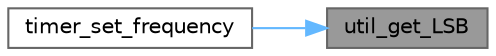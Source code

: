 digraph "util_get_LSB"
{
 // LATEX_PDF_SIZE
  bgcolor="transparent";
  edge [fontname=Helvetica,fontsize=10,labelfontname=Helvetica,labelfontsize=10];
  node [fontname=Helvetica,fontsize=10,shape=box,height=0.2,width=0.4];
  rankdir="RL";
  Node1 [label="util_get_LSB",height=0.2,width=0.4,color="gray40", fillcolor="grey60", style="filled", fontcolor="black",tooltip=" "];
  Node1 -> Node2 [dir="back",color="steelblue1",style="solid"];
  Node2 [label="timer_set_frequency",height=0.2,width=0.4,color="grey40", fillcolor="white", style="filled",URL="$group__timer.html#gaf2c04fa8e97ffa748fd3f612886a92a7",tooltip="Changes the operating frequency of a timer."];
}
